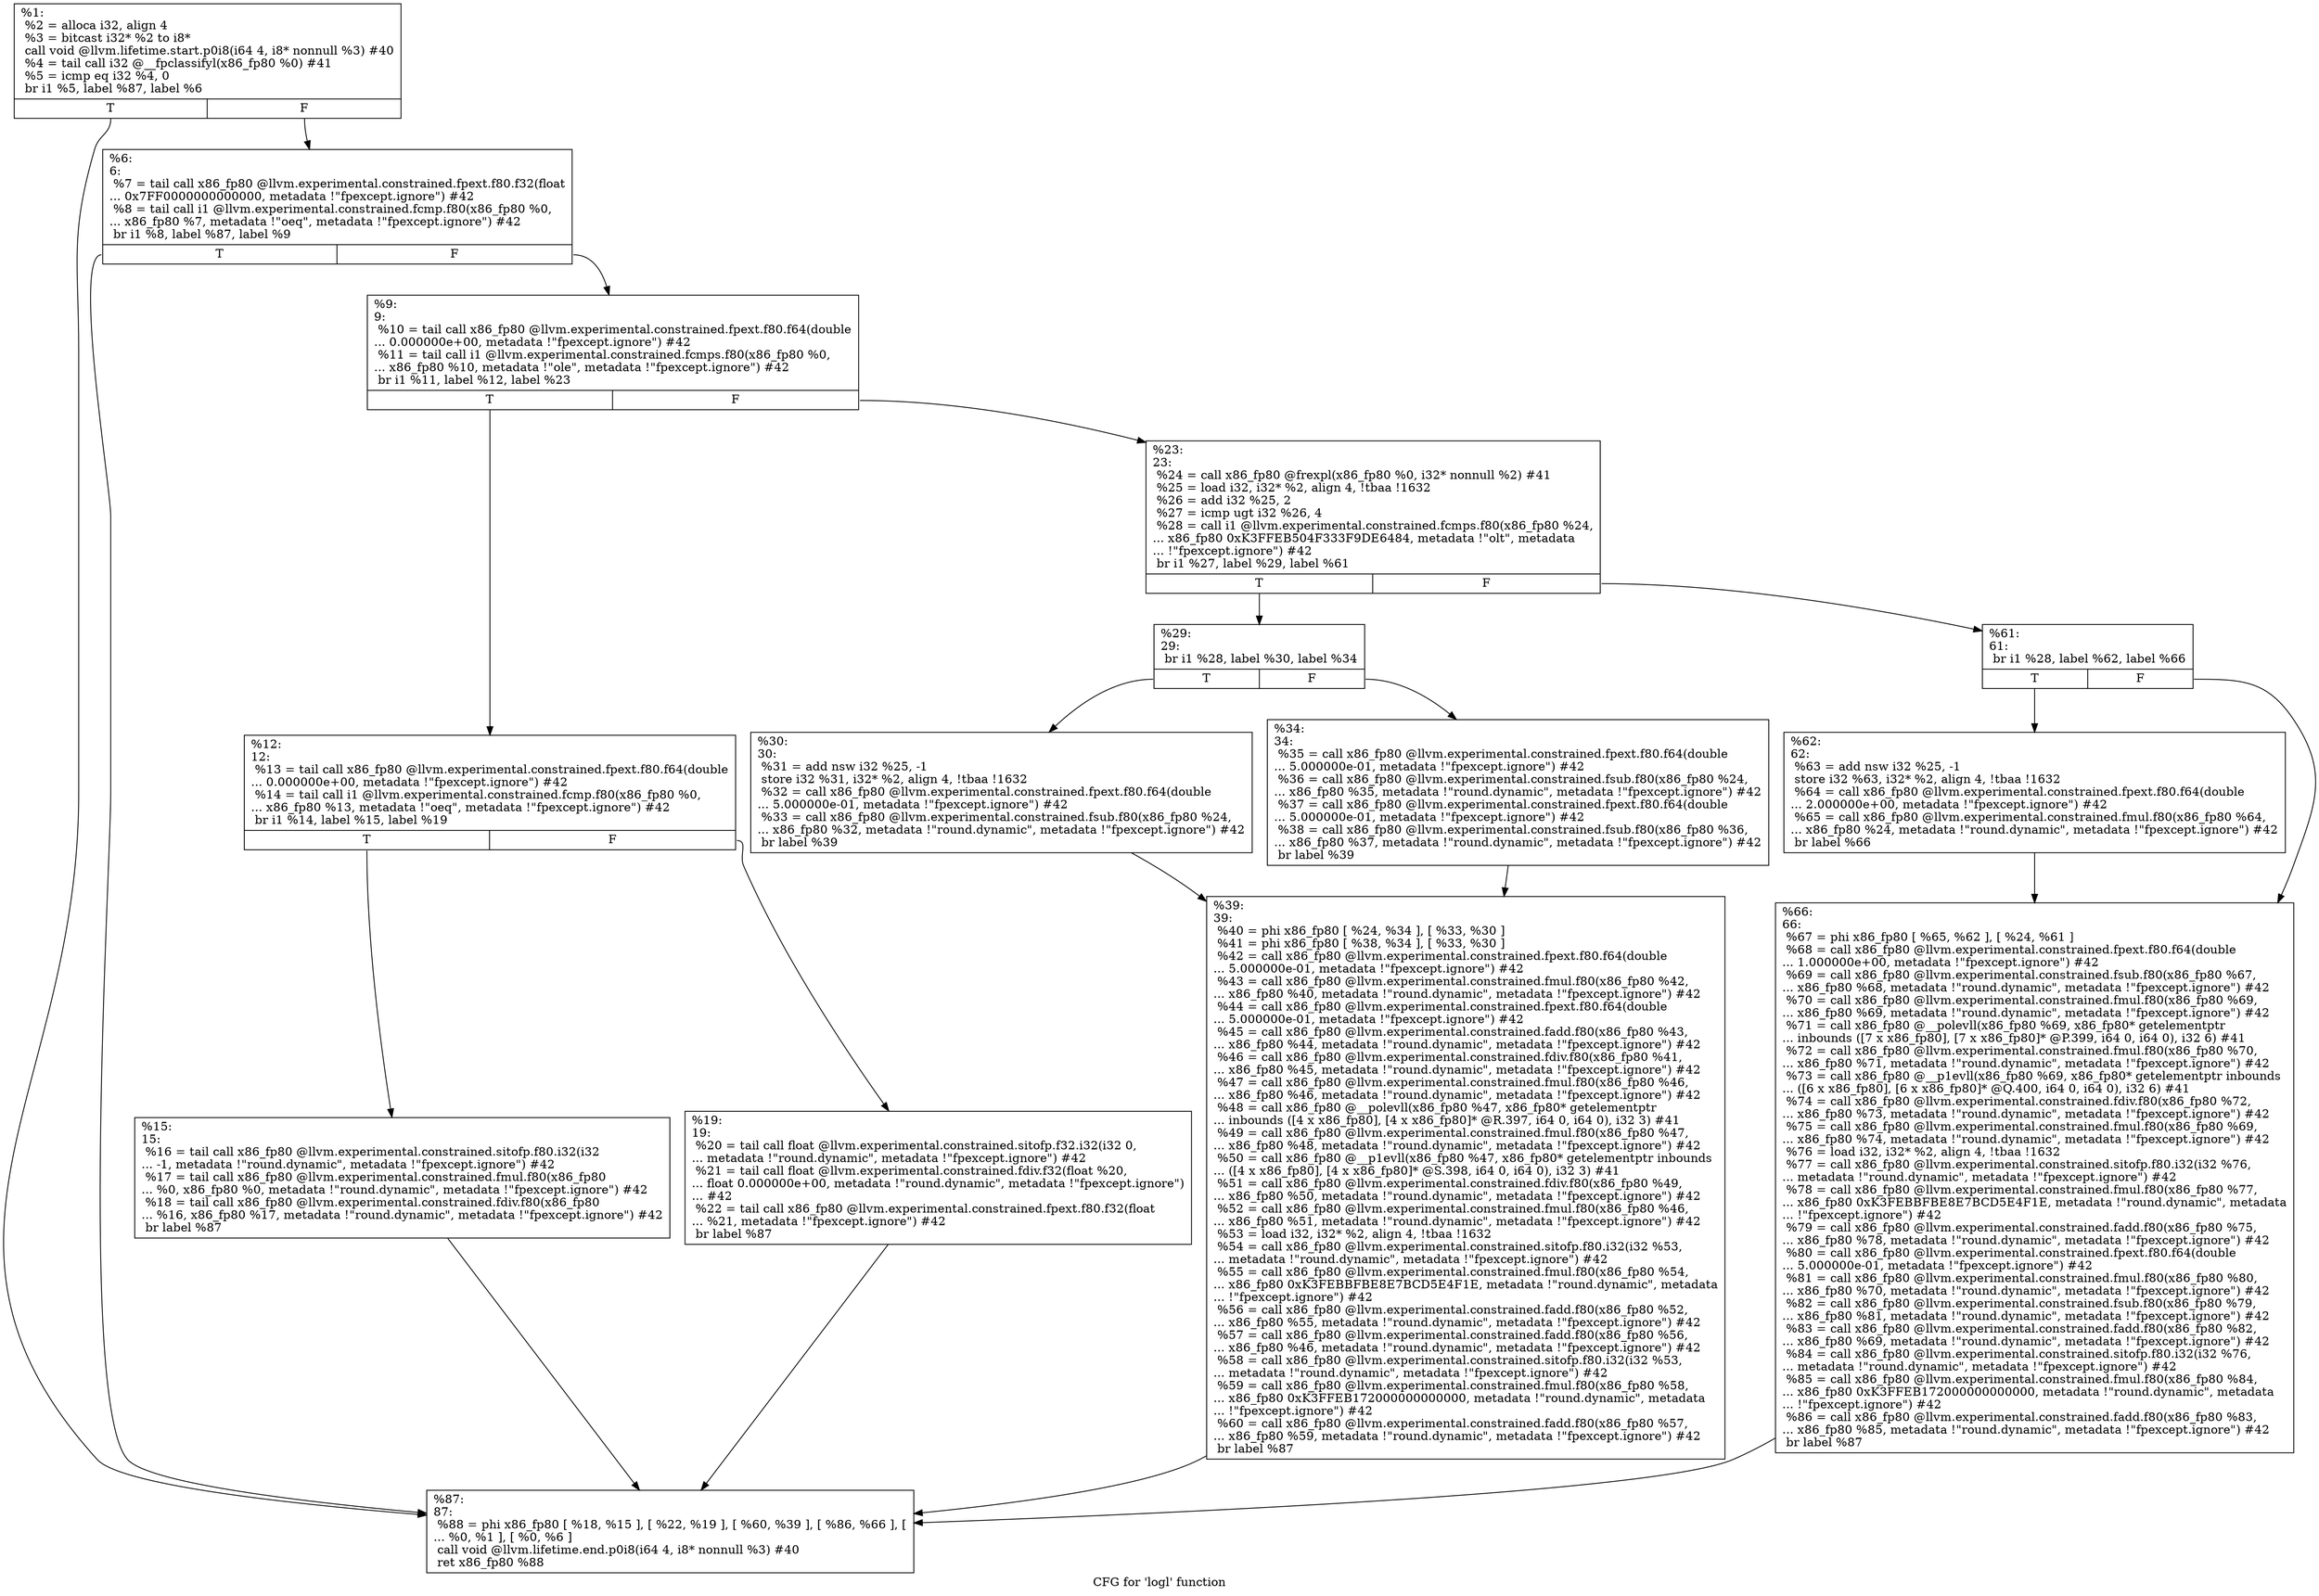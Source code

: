 digraph "CFG for 'logl' function" {
	label="CFG for 'logl' function";

	Node0x16c0f70 [shape=record,label="{%1:\l  %2 = alloca i32, align 4\l  %3 = bitcast i32* %2 to i8*\l  call void @llvm.lifetime.start.p0i8(i64 4, i8* nonnull %3) #40\l  %4 = tail call i32 @__fpclassifyl(x86_fp80 %0) #41\l  %5 = icmp eq i32 %4, 0\l  br i1 %5, label %87, label %6\l|{<s0>T|<s1>F}}"];
	Node0x16c0f70:s0 -> Node0x16c13d0;
	Node0x16c0f70:s1 -> Node0x16c0fc0;
	Node0x16c0fc0 [shape=record,label="{%6:\l6:                                                \l  %7 = tail call x86_fp80 @llvm.experimental.constrained.fpext.f80.f32(float\l... 0x7FF0000000000000, metadata !\"fpexcept.ignore\") #42\l  %8 = tail call i1 @llvm.experimental.constrained.fcmp.f80(x86_fp80 %0,\l... x86_fp80 %7, metadata !\"oeq\", metadata !\"fpexcept.ignore\") #42\l  br i1 %8, label %87, label %9\l|{<s0>T|<s1>F}}"];
	Node0x16c0fc0:s0 -> Node0x16c13d0;
	Node0x16c0fc0:s1 -> Node0x16c1010;
	Node0x16c1010 [shape=record,label="{%9:\l9:                                                \l  %10 = tail call x86_fp80 @llvm.experimental.constrained.fpext.f80.f64(double\l... 0.000000e+00, metadata !\"fpexcept.ignore\") #42\l  %11 = tail call i1 @llvm.experimental.constrained.fcmps.f80(x86_fp80 %0,\l... x86_fp80 %10, metadata !\"ole\", metadata !\"fpexcept.ignore\") #42\l  br i1 %11, label %12, label %23\l|{<s0>T|<s1>F}}"];
	Node0x16c1010:s0 -> Node0x16c1060;
	Node0x16c1010:s1 -> Node0x16c1150;
	Node0x16c1060 [shape=record,label="{%12:\l12:                                               \l  %13 = tail call x86_fp80 @llvm.experimental.constrained.fpext.f80.f64(double\l... 0.000000e+00, metadata !\"fpexcept.ignore\") #42\l  %14 = tail call i1 @llvm.experimental.constrained.fcmp.f80(x86_fp80 %0,\l... x86_fp80 %13, metadata !\"oeq\", metadata !\"fpexcept.ignore\") #42\l  br i1 %14, label %15, label %19\l|{<s0>T|<s1>F}}"];
	Node0x16c1060:s0 -> Node0x16c10b0;
	Node0x16c1060:s1 -> Node0x16c1100;
	Node0x16c10b0 [shape=record,label="{%15:\l15:                                               \l  %16 = tail call x86_fp80 @llvm.experimental.constrained.sitofp.f80.i32(i32\l... -1, metadata !\"round.dynamic\", metadata !\"fpexcept.ignore\") #42\l  %17 = tail call x86_fp80 @llvm.experimental.constrained.fmul.f80(x86_fp80\l... %0, x86_fp80 %0, metadata !\"round.dynamic\", metadata !\"fpexcept.ignore\") #42\l  %18 = tail call x86_fp80 @llvm.experimental.constrained.fdiv.f80(x86_fp80\l... %16, x86_fp80 %17, metadata !\"round.dynamic\", metadata !\"fpexcept.ignore\") #42\l  br label %87\l}"];
	Node0x16c10b0 -> Node0x16c13d0;
	Node0x16c1100 [shape=record,label="{%19:\l19:                                               \l  %20 = tail call float @llvm.experimental.constrained.sitofp.f32.i32(i32 0,\l... metadata !\"round.dynamic\", metadata !\"fpexcept.ignore\") #42\l  %21 = tail call float @llvm.experimental.constrained.fdiv.f32(float %20,\l... float 0.000000e+00, metadata !\"round.dynamic\", metadata !\"fpexcept.ignore\")\l... #42\l  %22 = tail call x86_fp80 @llvm.experimental.constrained.fpext.f80.f32(float\l... %21, metadata !\"fpexcept.ignore\") #42\l  br label %87\l}"];
	Node0x16c1100 -> Node0x16c13d0;
	Node0x16c1150 [shape=record,label="{%23:\l23:                                               \l  %24 = call x86_fp80 @frexpl(x86_fp80 %0, i32* nonnull %2) #41\l  %25 = load i32, i32* %2, align 4, !tbaa !1632\l  %26 = add i32 %25, 2\l  %27 = icmp ugt i32 %26, 4\l  %28 = call i1 @llvm.experimental.constrained.fcmps.f80(x86_fp80 %24,\l... x86_fp80 0xK3FFEB504F333F9DE6484, metadata !\"olt\", metadata\l... !\"fpexcept.ignore\") #42\l  br i1 %27, label %29, label %61\l|{<s0>T|<s1>F}}"];
	Node0x16c1150:s0 -> Node0x16c11a0;
	Node0x16c1150:s1 -> Node0x16c12e0;
	Node0x16c11a0 [shape=record,label="{%29:\l29:                                               \l  br i1 %28, label %30, label %34\l|{<s0>T|<s1>F}}"];
	Node0x16c11a0:s0 -> Node0x16c11f0;
	Node0x16c11a0:s1 -> Node0x16c1240;
	Node0x16c11f0 [shape=record,label="{%30:\l30:                                               \l  %31 = add nsw i32 %25, -1\l  store i32 %31, i32* %2, align 4, !tbaa !1632\l  %32 = call x86_fp80 @llvm.experimental.constrained.fpext.f80.f64(double\l... 5.000000e-01, metadata !\"fpexcept.ignore\") #42\l  %33 = call x86_fp80 @llvm.experimental.constrained.fsub.f80(x86_fp80 %24,\l... x86_fp80 %32, metadata !\"round.dynamic\", metadata !\"fpexcept.ignore\") #42\l  br label %39\l}"];
	Node0x16c11f0 -> Node0x16c1290;
	Node0x16c1240 [shape=record,label="{%34:\l34:                                               \l  %35 = call x86_fp80 @llvm.experimental.constrained.fpext.f80.f64(double\l... 5.000000e-01, metadata !\"fpexcept.ignore\") #42\l  %36 = call x86_fp80 @llvm.experimental.constrained.fsub.f80(x86_fp80 %24,\l... x86_fp80 %35, metadata !\"round.dynamic\", metadata !\"fpexcept.ignore\") #42\l  %37 = call x86_fp80 @llvm.experimental.constrained.fpext.f80.f64(double\l... 5.000000e-01, metadata !\"fpexcept.ignore\") #42\l  %38 = call x86_fp80 @llvm.experimental.constrained.fsub.f80(x86_fp80 %36,\l... x86_fp80 %37, metadata !\"round.dynamic\", metadata !\"fpexcept.ignore\") #42\l  br label %39\l}"];
	Node0x16c1240 -> Node0x16c1290;
	Node0x16c1290 [shape=record,label="{%39:\l39:                                               \l  %40 = phi x86_fp80 [ %24, %34 ], [ %33, %30 ]\l  %41 = phi x86_fp80 [ %38, %34 ], [ %33, %30 ]\l  %42 = call x86_fp80 @llvm.experimental.constrained.fpext.f80.f64(double\l... 5.000000e-01, metadata !\"fpexcept.ignore\") #42\l  %43 = call x86_fp80 @llvm.experimental.constrained.fmul.f80(x86_fp80 %42,\l... x86_fp80 %40, metadata !\"round.dynamic\", metadata !\"fpexcept.ignore\") #42\l  %44 = call x86_fp80 @llvm.experimental.constrained.fpext.f80.f64(double\l... 5.000000e-01, metadata !\"fpexcept.ignore\") #42\l  %45 = call x86_fp80 @llvm.experimental.constrained.fadd.f80(x86_fp80 %43,\l... x86_fp80 %44, metadata !\"round.dynamic\", metadata !\"fpexcept.ignore\") #42\l  %46 = call x86_fp80 @llvm.experimental.constrained.fdiv.f80(x86_fp80 %41,\l... x86_fp80 %45, metadata !\"round.dynamic\", metadata !\"fpexcept.ignore\") #42\l  %47 = call x86_fp80 @llvm.experimental.constrained.fmul.f80(x86_fp80 %46,\l... x86_fp80 %46, metadata !\"round.dynamic\", metadata !\"fpexcept.ignore\") #42\l  %48 = call x86_fp80 @__polevll(x86_fp80 %47, x86_fp80* getelementptr\l... inbounds ([4 x x86_fp80], [4 x x86_fp80]* @R.397, i64 0, i64 0), i32 3) #41\l  %49 = call x86_fp80 @llvm.experimental.constrained.fmul.f80(x86_fp80 %47,\l... x86_fp80 %48, metadata !\"round.dynamic\", metadata !\"fpexcept.ignore\") #42\l  %50 = call x86_fp80 @__p1evll(x86_fp80 %47, x86_fp80* getelementptr inbounds\l... ([4 x x86_fp80], [4 x x86_fp80]* @S.398, i64 0, i64 0), i32 3) #41\l  %51 = call x86_fp80 @llvm.experimental.constrained.fdiv.f80(x86_fp80 %49,\l... x86_fp80 %50, metadata !\"round.dynamic\", metadata !\"fpexcept.ignore\") #42\l  %52 = call x86_fp80 @llvm.experimental.constrained.fmul.f80(x86_fp80 %46,\l... x86_fp80 %51, metadata !\"round.dynamic\", metadata !\"fpexcept.ignore\") #42\l  %53 = load i32, i32* %2, align 4, !tbaa !1632\l  %54 = call x86_fp80 @llvm.experimental.constrained.sitofp.f80.i32(i32 %53,\l... metadata !\"round.dynamic\", metadata !\"fpexcept.ignore\") #42\l  %55 = call x86_fp80 @llvm.experimental.constrained.fmul.f80(x86_fp80 %54,\l... x86_fp80 0xK3FEBBFBE8E7BCD5E4F1E, metadata !\"round.dynamic\", metadata\l... !\"fpexcept.ignore\") #42\l  %56 = call x86_fp80 @llvm.experimental.constrained.fadd.f80(x86_fp80 %52,\l... x86_fp80 %55, metadata !\"round.dynamic\", metadata !\"fpexcept.ignore\") #42\l  %57 = call x86_fp80 @llvm.experimental.constrained.fadd.f80(x86_fp80 %56,\l... x86_fp80 %46, metadata !\"round.dynamic\", metadata !\"fpexcept.ignore\") #42\l  %58 = call x86_fp80 @llvm.experimental.constrained.sitofp.f80.i32(i32 %53,\l... metadata !\"round.dynamic\", metadata !\"fpexcept.ignore\") #42\l  %59 = call x86_fp80 @llvm.experimental.constrained.fmul.f80(x86_fp80 %58,\l... x86_fp80 0xK3FFEB172000000000000, metadata !\"round.dynamic\", metadata\l... !\"fpexcept.ignore\") #42\l  %60 = call x86_fp80 @llvm.experimental.constrained.fadd.f80(x86_fp80 %57,\l... x86_fp80 %59, metadata !\"round.dynamic\", metadata !\"fpexcept.ignore\") #42\l  br label %87\l}"];
	Node0x16c1290 -> Node0x16c13d0;
	Node0x16c12e0 [shape=record,label="{%61:\l61:                                               \l  br i1 %28, label %62, label %66\l|{<s0>T|<s1>F}}"];
	Node0x16c12e0:s0 -> Node0x16c1330;
	Node0x16c12e0:s1 -> Node0x16c1380;
	Node0x16c1330 [shape=record,label="{%62:\l62:                                               \l  %63 = add nsw i32 %25, -1\l  store i32 %63, i32* %2, align 4, !tbaa !1632\l  %64 = call x86_fp80 @llvm.experimental.constrained.fpext.f80.f64(double\l... 2.000000e+00, metadata !\"fpexcept.ignore\") #42\l  %65 = call x86_fp80 @llvm.experimental.constrained.fmul.f80(x86_fp80 %64,\l... x86_fp80 %24, metadata !\"round.dynamic\", metadata !\"fpexcept.ignore\") #42\l  br label %66\l}"];
	Node0x16c1330 -> Node0x16c1380;
	Node0x16c1380 [shape=record,label="{%66:\l66:                                               \l  %67 = phi x86_fp80 [ %65, %62 ], [ %24, %61 ]\l  %68 = call x86_fp80 @llvm.experimental.constrained.fpext.f80.f64(double\l... 1.000000e+00, metadata !\"fpexcept.ignore\") #42\l  %69 = call x86_fp80 @llvm.experimental.constrained.fsub.f80(x86_fp80 %67,\l... x86_fp80 %68, metadata !\"round.dynamic\", metadata !\"fpexcept.ignore\") #42\l  %70 = call x86_fp80 @llvm.experimental.constrained.fmul.f80(x86_fp80 %69,\l... x86_fp80 %69, metadata !\"round.dynamic\", metadata !\"fpexcept.ignore\") #42\l  %71 = call x86_fp80 @__polevll(x86_fp80 %69, x86_fp80* getelementptr\l... inbounds ([7 x x86_fp80], [7 x x86_fp80]* @P.399, i64 0, i64 0), i32 6) #41\l  %72 = call x86_fp80 @llvm.experimental.constrained.fmul.f80(x86_fp80 %70,\l... x86_fp80 %71, metadata !\"round.dynamic\", metadata !\"fpexcept.ignore\") #42\l  %73 = call x86_fp80 @__p1evll(x86_fp80 %69, x86_fp80* getelementptr inbounds\l... ([6 x x86_fp80], [6 x x86_fp80]* @Q.400, i64 0, i64 0), i32 6) #41\l  %74 = call x86_fp80 @llvm.experimental.constrained.fdiv.f80(x86_fp80 %72,\l... x86_fp80 %73, metadata !\"round.dynamic\", metadata !\"fpexcept.ignore\") #42\l  %75 = call x86_fp80 @llvm.experimental.constrained.fmul.f80(x86_fp80 %69,\l... x86_fp80 %74, metadata !\"round.dynamic\", metadata !\"fpexcept.ignore\") #42\l  %76 = load i32, i32* %2, align 4, !tbaa !1632\l  %77 = call x86_fp80 @llvm.experimental.constrained.sitofp.f80.i32(i32 %76,\l... metadata !\"round.dynamic\", metadata !\"fpexcept.ignore\") #42\l  %78 = call x86_fp80 @llvm.experimental.constrained.fmul.f80(x86_fp80 %77,\l... x86_fp80 0xK3FEBBFBE8E7BCD5E4F1E, metadata !\"round.dynamic\", metadata\l... !\"fpexcept.ignore\") #42\l  %79 = call x86_fp80 @llvm.experimental.constrained.fadd.f80(x86_fp80 %75,\l... x86_fp80 %78, metadata !\"round.dynamic\", metadata !\"fpexcept.ignore\") #42\l  %80 = call x86_fp80 @llvm.experimental.constrained.fpext.f80.f64(double\l... 5.000000e-01, metadata !\"fpexcept.ignore\") #42\l  %81 = call x86_fp80 @llvm.experimental.constrained.fmul.f80(x86_fp80 %80,\l... x86_fp80 %70, metadata !\"round.dynamic\", metadata !\"fpexcept.ignore\") #42\l  %82 = call x86_fp80 @llvm.experimental.constrained.fsub.f80(x86_fp80 %79,\l... x86_fp80 %81, metadata !\"round.dynamic\", metadata !\"fpexcept.ignore\") #42\l  %83 = call x86_fp80 @llvm.experimental.constrained.fadd.f80(x86_fp80 %82,\l... x86_fp80 %69, metadata !\"round.dynamic\", metadata !\"fpexcept.ignore\") #42\l  %84 = call x86_fp80 @llvm.experimental.constrained.sitofp.f80.i32(i32 %76,\l... metadata !\"round.dynamic\", metadata !\"fpexcept.ignore\") #42\l  %85 = call x86_fp80 @llvm.experimental.constrained.fmul.f80(x86_fp80 %84,\l... x86_fp80 0xK3FFEB172000000000000, metadata !\"round.dynamic\", metadata\l... !\"fpexcept.ignore\") #42\l  %86 = call x86_fp80 @llvm.experimental.constrained.fadd.f80(x86_fp80 %83,\l... x86_fp80 %85, metadata !\"round.dynamic\", metadata !\"fpexcept.ignore\") #42\l  br label %87\l}"];
	Node0x16c1380 -> Node0x16c13d0;
	Node0x16c13d0 [shape=record,label="{%87:\l87:                                               \l  %88 = phi x86_fp80 [ %18, %15 ], [ %22, %19 ], [ %60, %39 ], [ %86, %66 ], [\l... %0, %1 ], [ %0, %6 ]\l  call void @llvm.lifetime.end.p0i8(i64 4, i8* nonnull %3) #40\l  ret x86_fp80 %88\l}"];
}
